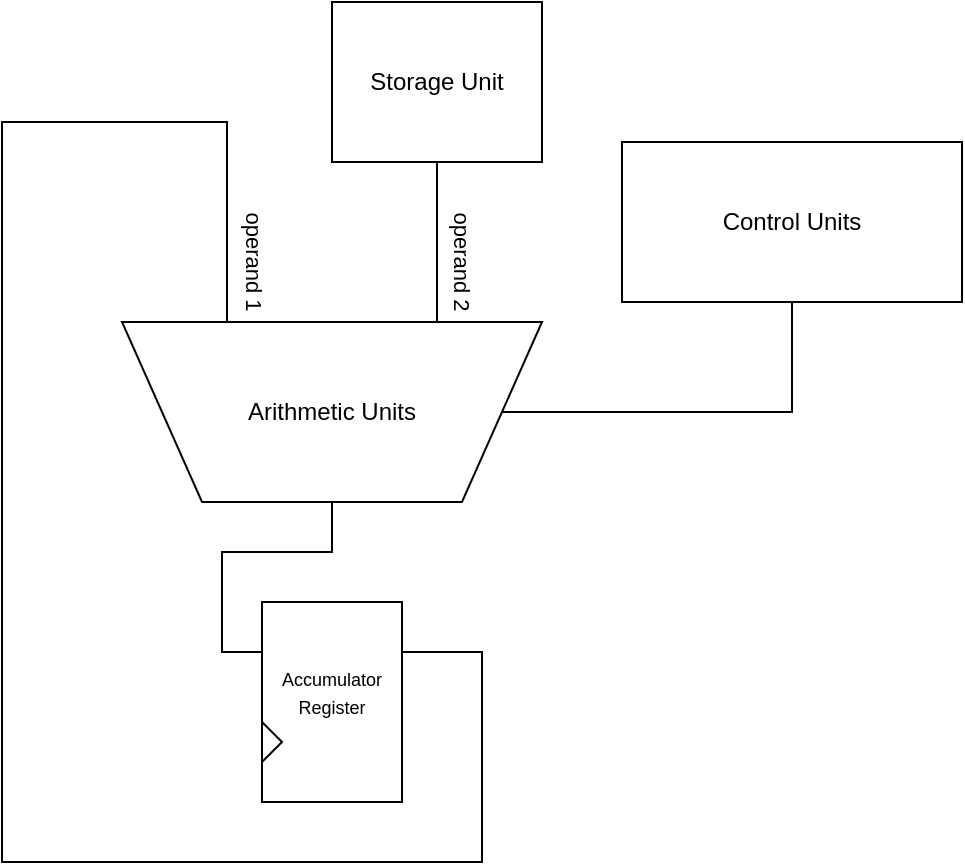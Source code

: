 <mxfile version="22.1.16" type="device">
  <diagram name="Page-1" id="YamTxJPXQYKCe8Oqt_FL">
    <mxGraphModel dx="1080" dy="712" grid="1" gridSize="10" guides="1" tooltips="1" connect="1" arrows="1" fold="1" page="1" pageScale="1" pageWidth="600" pageHeight="600" math="0" shadow="0">
      <root>
        <mxCell id="0" />
        <mxCell id="1" parent="0" />
        <mxCell id="5vSSc9Cswf03Oe8W7NMV-12" style="edgeStyle=orthogonalEdgeStyle;shape=connector;rounded=0;orthogonalLoop=1;jettySize=auto;html=1;exitX=0.5;exitY=0;exitDx=0;exitDy=0;entryX=0;entryY=0.25;entryDx=0;entryDy=0;labelBackgroundColor=default;strokeColor=default;align=center;verticalAlign=middle;fontFamily=Helvetica;fontSize=11;fontColor=default;endArrow=none;" edge="1" parent="1" source="5vSSc9Cswf03Oe8W7NMV-1" target="5vSSc9Cswf03Oe8W7NMV-7">
          <mxGeometry relative="1" as="geometry" />
        </mxCell>
        <mxCell id="5vSSc9Cswf03Oe8W7NMV-1" value="Arithmetic Units" style="shape=trapezoid;perimeter=trapezoidPerimeter;whiteSpace=wrap;html=1;fixedSize=1;direction=west;size=40;" vertex="1" parent="1">
          <mxGeometry x="130" y="245" width="210" height="90" as="geometry" />
        </mxCell>
        <mxCell id="5vSSc9Cswf03Oe8W7NMV-5" style="edgeStyle=orthogonalEdgeStyle;shape=connector;rounded=0;orthogonalLoop=1;jettySize=auto;html=1;exitX=0.5;exitY=1;exitDx=0;exitDy=0;entryX=0;entryY=0.5;entryDx=0;entryDy=0;labelBackgroundColor=default;strokeColor=default;align=center;verticalAlign=middle;fontFamily=Helvetica;fontSize=11;fontColor=default;endArrow=none;" edge="1" parent="1" source="5vSSc9Cswf03Oe8W7NMV-2" target="5vSSc9Cswf03Oe8W7NMV-1">
          <mxGeometry relative="1" as="geometry">
            <Array as="points">
              <mxPoint x="465" y="290" />
            </Array>
          </mxGeometry>
        </mxCell>
        <mxCell id="5vSSc9Cswf03Oe8W7NMV-2" value="Control Units" style="rounded=0;whiteSpace=wrap;html=1;" vertex="1" parent="1">
          <mxGeometry x="380" y="155" width="170" height="80" as="geometry" />
        </mxCell>
        <mxCell id="5vSSc9Cswf03Oe8W7NMV-16" style="edgeStyle=orthogonalEdgeStyle;shape=connector;rounded=0;orthogonalLoop=1;jettySize=auto;html=1;exitX=1;exitY=0.25;exitDx=0;exitDy=0;entryX=0.75;entryY=1;entryDx=0;entryDy=0;labelBackgroundColor=default;strokeColor=default;align=center;verticalAlign=middle;fontFamily=Helvetica;fontSize=11;fontColor=default;endArrow=none;" edge="1" parent="1" source="5vSSc9Cswf03Oe8W7NMV-7" target="5vSSc9Cswf03Oe8W7NMV-1">
          <mxGeometry relative="1" as="geometry">
            <Array as="points">
              <mxPoint x="310" y="410" />
              <mxPoint x="310" y="515" />
              <mxPoint x="70" y="515" />
              <mxPoint x="70" y="145" />
              <mxPoint x="183" y="145" />
            </Array>
          </mxGeometry>
        </mxCell>
        <mxCell id="5vSSc9Cswf03Oe8W7NMV-7" value="" style="rounded=0;whiteSpace=wrap;html=1;fontFamily=Helvetica;fontSize=11;fontColor=default;" vertex="1" parent="1">
          <mxGeometry x="200" y="385" width="70" height="100" as="geometry" />
        </mxCell>
        <mxCell id="5vSSc9Cswf03Oe8W7NMV-8" value="" style="triangle;whiteSpace=wrap;html=1;fontFamily=Helvetica;fontSize=11;fontColor=default;" vertex="1" parent="1">
          <mxGeometry x="200" y="445" width="10" height="20" as="geometry" />
        </mxCell>
        <mxCell id="5vSSc9Cswf03Oe8W7NMV-9" value="&lt;font style=&quot;font-size: 9px;&quot;&gt;Accumulator Register&lt;/font&gt;" style="text;html=1;strokeColor=none;fillColor=none;align=center;verticalAlign=middle;whiteSpace=wrap;rounded=0;fontSize=11;fontFamily=Helvetica;fontColor=default;" vertex="1" parent="1">
          <mxGeometry x="205" y="415" width="60" height="30" as="geometry" />
        </mxCell>
        <mxCell id="5vSSc9Cswf03Oe8W7NMV-15" style="edgeStyle=orthogonalEdgeStyle;shape=connector;rounded=0;orthogonalLoop=1;jettySize=auto;html=1;exitX=0.25;exitY=1;exitDx=0;exitDy=0;entryX=0.5;entryY=1;entryDx=0;entryDy=0;labelBackgroundColor=default;strokeColor=default;align=center;verticalAlign=middle;fontFamily=Helvetica;fontSize=11;fontColor=default;endArrow=none;" edge="1" parent="1" source="5vSSc9Cswf03Oe8W7NMV-1" target="5vSSc9Cswf03Oe8W7NMV-14">
          <mxGeometry relative="1" as="geometry" />
        </mxCell>
        <mxCell id="5vSSc9Cswf03Oe8W7NMV-14" value="Storage Unit" style="rounded=0;whiteSpace=wrap;html=1;" vertex="1" parent="1">
          <mxGeometry x="235" y="85" width="105" height="80" as="geometry" />
        </mxCell>
        <mxCell id="5vSSc9Cswf03Oe8W7NMV-17" value="operand 1" style="text;html=1;strokeColor=none;fillColor=none;align=center;verticalAlign=middle;whiteSpace=wrap;rounded=0;fontSize=11;fontFamily=Helvetica;fontColor=default;rotation=90;" vertex="1" parent="1">
          <mxGeometry x="166" y="205" width="60" height="20" as="geometry" />
        </mxCell>
        <mxCell id="5vSSc9Cswf03Oe8W7NMV-20" value="operand 2" style="text;html=1;strokeColor=none;fillColor=none;align=center;verticalAlign=middle;whiteSpace=wrap;rounded=0;fontSize=11;fontFamily=Helvetica;fontColor=default;rotation=90;" vertex="1" parent="1">
          <mxGeometry x="270" y="205" width="60" height="20" as="geometry" />
        </mxCell>
      </root>
    </mxGraphModel>
  </diagram>
</mxfile>
